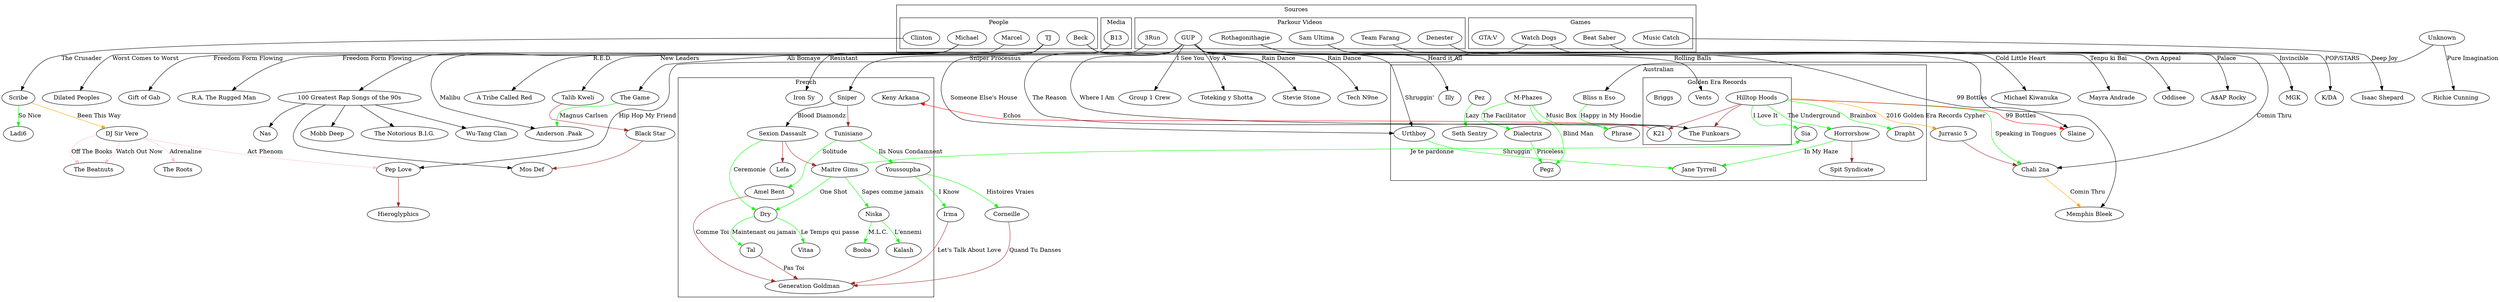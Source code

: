 /**
 * Song relationships represented by arrow colours
 * Sample: Red
 * Interpolation: Blue
 * Remix: Pink
 * Feature: Green
 * Band Member / Affiliation: Brown
 * Reference: Orange
 */

digraph "music-discovery" {
	compound = true;
	// Artists
	"Amel Bent" -> "Generation Goldman" [color=brown label="Comme Toi"];

	"Black Star" -> "Mos Def" [color=brown];

	"Bliss n Eso" -> "Phrase" [color=green label="Happy in My Hoodie"];

	"Chali 2na" -> "Memphis Bleek" [color=orange label="Comin Thru"];

	"Corneille" -> "Generation Goldman" [color=brown label="Quand Tu Danses"]

	"Dialectrix" -> "Pegz" [color=green label="Priceless"];

	"DJ Sir Vere" -> "Pep Love" [color=pink label="Act Phenom"];
	"DJ Sir Vere" -> "The Beatnuts" [color=pink label="Off The Books"];
	"DJ Sir Vere" -> "The Beatnuts" [color=pink label="Watch Out Now"];
	"DJ Sir Vere" -> "The Roots" [color=pink label="Adrenaline"];

	"Dry" -> "Tal" [color=green label="Maintenant ou jamais"];
	"Dry" -> "Vitaa" [color=green label="Le Temps qui passe"];

	"Hilltop Hoods" -> "Chali 2na" [color=green label="Speaking in Tongues"];
	"Hilltop Hoods" -> "Drapht" [color=green label="Brainbox"];
	"Hilltop Hoods" -> "Horrorshow" [color=green label="The Underground"];
	"Hilltop Hoods" -> "Jurrasic 5" [color=orange label="2016 Golden Era Records Cypher" ltail="cluster_Golden Era Records"];
	"Hilltop Hoods" -> "K21" [color=brown];
	"Hilltop Hoods" -> "Sia" [color=green label="I Love It"];
	"Hilltop Hoods" -> "Slaine" [color=red label="99 Bottles" ltail="cluster_Golden Era Records"];
	"Hilltop Hoods" -> "The Funkoars" [color=brown];

	"Horrorshow" -> "Jane Tyrrell" [color=green label="In My Haze"];
	"Horrorshow" -> "Spit Syndicate" [color=brown];

	"Irma" -> "Generation Goldman" [color=brown label="Let's Talk About Love"]

	"Jurrasic 5" -> "Chali 2na" [color=brown];

	"K21" -> "Keny Arkana" [color=red label="Echos"];

	"Maitre Gims" -> "Dry" [color=green label="One Shot"];
	"Maitre Gims" -> "Niska" [color=green label="Sapes comme jamais"];
	"Maitre Gims" -> "Sia" [color=green label="Je te pardonne"];

	"M-Phazes" -> "Dialectrix" [color=green label="The Facilitator"];
	"M-Phazes" -> "Pegz" [color=green label="Blind Man"];
	"M-Phazes" -> "Phrase" [color=green label="Music Box"];

	"Niska" -> "Booba" [color=green label="M.L.C."];
	"Niska" -> "Kalash" [color=green label="L'ennemi"];

	"Pep Love" -> "Hieroglyphics" [color=brown];

	"Pez" -> "Seth Sentry" [color=green label="Lazy"];

	"Scribe" -> "Ladi6" [color=green label="So Nice"];
	"Scribe" -> "DJ Sir Vere" [color=orange label="Been This Way"];

	"Sexion Dassault" -> "Dry" [color=green label="Ceremonie"];
	"Sexion Dassault" -> "Maitre Gims" [color=brown];
	"Sexion Dassault" -> "Lefa" [color=brown];

	"Sniper" -> "Sexion Dassault" [label="Blood Diamondz"];
	"Sniper" -> "Tunisiano" [color=brown];

	"Tal" -> "Generation Goldman" [color=brown label="Pas Toi"];

	"Talib Kweli" -> "Black Star" [color=brown];

	"The Game" -> "Anderson .Paak" [color=green label="Magnus Carlsen"];

	"Tunisiano" -> "Amel Bent" [color=green label="Solitude"];
	"Tunisiano" -> "Youssoupha" [color=green label="Ils Nous Condamnent"];

	"Urthboy" -> "Jane Tyrrell" [color=green label="Shruggin'"];

	"Youssoupha" -> "Corneille" [color=green label="Histoires Vraies"];
	"Youssoupha" -> "Irma" [color=green label="I Know"];

	"100 Greatest Rap Songs of the 90s" -> "Nas";
	"100 Greatest Rap Songs of the 90s" -> "Mobb Deep";
	"100 Greatest Rap Songs of the 90s" -> "Mos Def";
	"100 Greatest Rap Songs of the 90s" -> "The Notorious B.I.G.";
	"100 Greatest Rap Songs of the 90s" -> "Wu-Tang Clan";

	// People
	"Beck" -> "Memphis Bleek";
	"Beck" -> "Michael Kiwanuka" [label="Cold Little Heart"];
	"Clinton" -> "Scribe" [label="The Crusader"];
	"Marcel" -> "Anderson .Paak" [label="Malibu"];
	"Michael" -> "100 Greatest Rap Songs of the 90s";
	"Michael" -> "Dilated Peoples" [label="Worst Comes to Worst"];
	"Michael" -> "Gift of Gab" [label="Freedom Form Flowing"];
	"Michael" -> "R.A. The Rugged Man" [label="Freedom Form Flowing"];
	"TJ" -> "A Tribe Called Red" [label="R.E.D."];
	"TJ" -> "Talib Kweli" [label="New Leaders"];
	"TJ" -> "Urthboy" [label="Someone Else's House"];

	// Parkour Videos
	"3Run" -> "The Game" [label="Ali Bomaye"];
	"Denester" -> "Chali 2na" [label="Comin Thru" URL="https://www.youtube.com/watch?v=FdZsOb8US5g"];
	"GUP" -> "Group 1 Crew" [label="I See You" URL="https://www.youtube.com/watch?v=FP29nf6HOJc"];
	"GUP" -> "Slaine" [label="99 Bottles" URL="https://www.youtube.com/watch?v=FP29nf6HOJc"];
	"GUP" -> "Sniper" [label="Sniper Processus"];
	"GUP" -> "Stevie Stone" [label="Rain Dance" URL="https://www.youtube.com/watch?v=cNqVxVWG_L4"];
	"GUP" -> "Tech N9ne" [label="Rain Dance" URL="https://www.youtube.com/watch?v=cNqVxVWG_L4"];
	"GUP" -> "The Funkoars" [label="The Reason" URL="https://www.youtube.com/watch?v=nn3R23jly0s"];
	"GUP" -> "The Funkoars" [label="Where I Am" URL="https://www.youtube.com/watch?v=PjSwbupUZjI"];
	"GUP" -> "Toteking y Shotta" [label="Voy A" URL="https://www.youtube.com/watch?v=a_tJCHdyD2E"];
	"GUP" -> "Vents" [label="Rolling Balls" URL="https://www.youtube.com/watch?v=Sb3PGXWK6FY"];
	"Rothagonithagie" -> "Illy" [label="Heard it All" URL="https://www.youtube.com/watch?v=pvO_z3amtiM"];
	"Rothagonithagie" -> "Urthboy" [label="Shruggin'" URL="https://www.youtube.com/watch?v=UZw4vS4qeo4"];
	"Sam Ultima" -> "Mayra Andrade" [label="Tenpu ki Bai" URL="https://www.youtube.com/watch?v=tRKigcEUAp8"];
	"Sam Ultima" -> "Oddisee" [label="Own Appeal" URL="https://www.youtube.com/watch?v=gThasSb2Lxg"];
	"Team Farang" -> "A$AP Rocky" [label="Palace" URL="https://www.youtube.com/watch?v=atg5s65oAxg"];

	// Games
	"Beat Saber" -> "K/DA" [label="POP/STARS"];
	"Music Catch" -> "Isaac Shepard" [label="Deep Joy"];
	"Watch Dogs" -> "MGK" [label="Invincible"];
	"Watch Dogs" -> "Pep Love" [label="Hip Hop My Friend"];

	// Other Media
	"B13" -> "Iron Sy" [label="Resistant"];

	// Unknown
	"Unknown" -> "Richie Cunning" [label="Pure Imagination"]
	"Unknown" -> "Bliss n Eso"

	subgraph "cluster_Sources" {
		label="Sources";

		subgraph "cluster_Parkour Videos" {
			label="Parkour Videos";
			"GUP";
			"3Run";
			"Denester";
			"Rothagonithagie";
			"Sam Ultima";
			"Team Farang";
		}

		subgraph "cluster_People" {
			label="People";
			"Beck";
			"Clinton";
			"Marcel";
			"Michael";
			"TJ";
		}

		subgraph "cluster_Media" {
			label="Media";
			"B13";
		}

		subgraph "cluster_Games" {
			label="Games";
			"Beat Saber";
			"GTA:V";
			"Music Catch";
			"Watch Dogs";
		}
	}

	subgraph "cluster_Aus" {
		label="Australian";
		subgraph "cluster_Golden Era Records" {
			label="Golden Era Records";
			"Briggs";
			"Hilltop Hoods";
			"K21";
			"The Funkoars" ;
			"Vents";
		}

		"Bliss n Eso";
		"Dialectrix";
		"Drapht";
		"Horrorshow";
		"Illy";
		"Jane Tyrrell";
		"M-Phazes";
		"Pegz";
		"Pez";
		"Phrase";
		"Seth Sentry";
		"Sia";
		"Spit Syndicate";
		"Urthboy";
	}

	subgraph "cluster_French" {
		label="French";
		"Amel Bent";
		"Booba";
		"Dry";
		"Generation Goldman";
		"Iron Sy";
		"Kalash";
		"Keny Arkana";
		"Lefa";
		"Maitre Gims";
		"Niska";
		"Sexion Dassault";
		"Sniper";
		"Tal";
		"Tunisiano";
		"Vitaa";
		"Youssoupha";
	}
}
